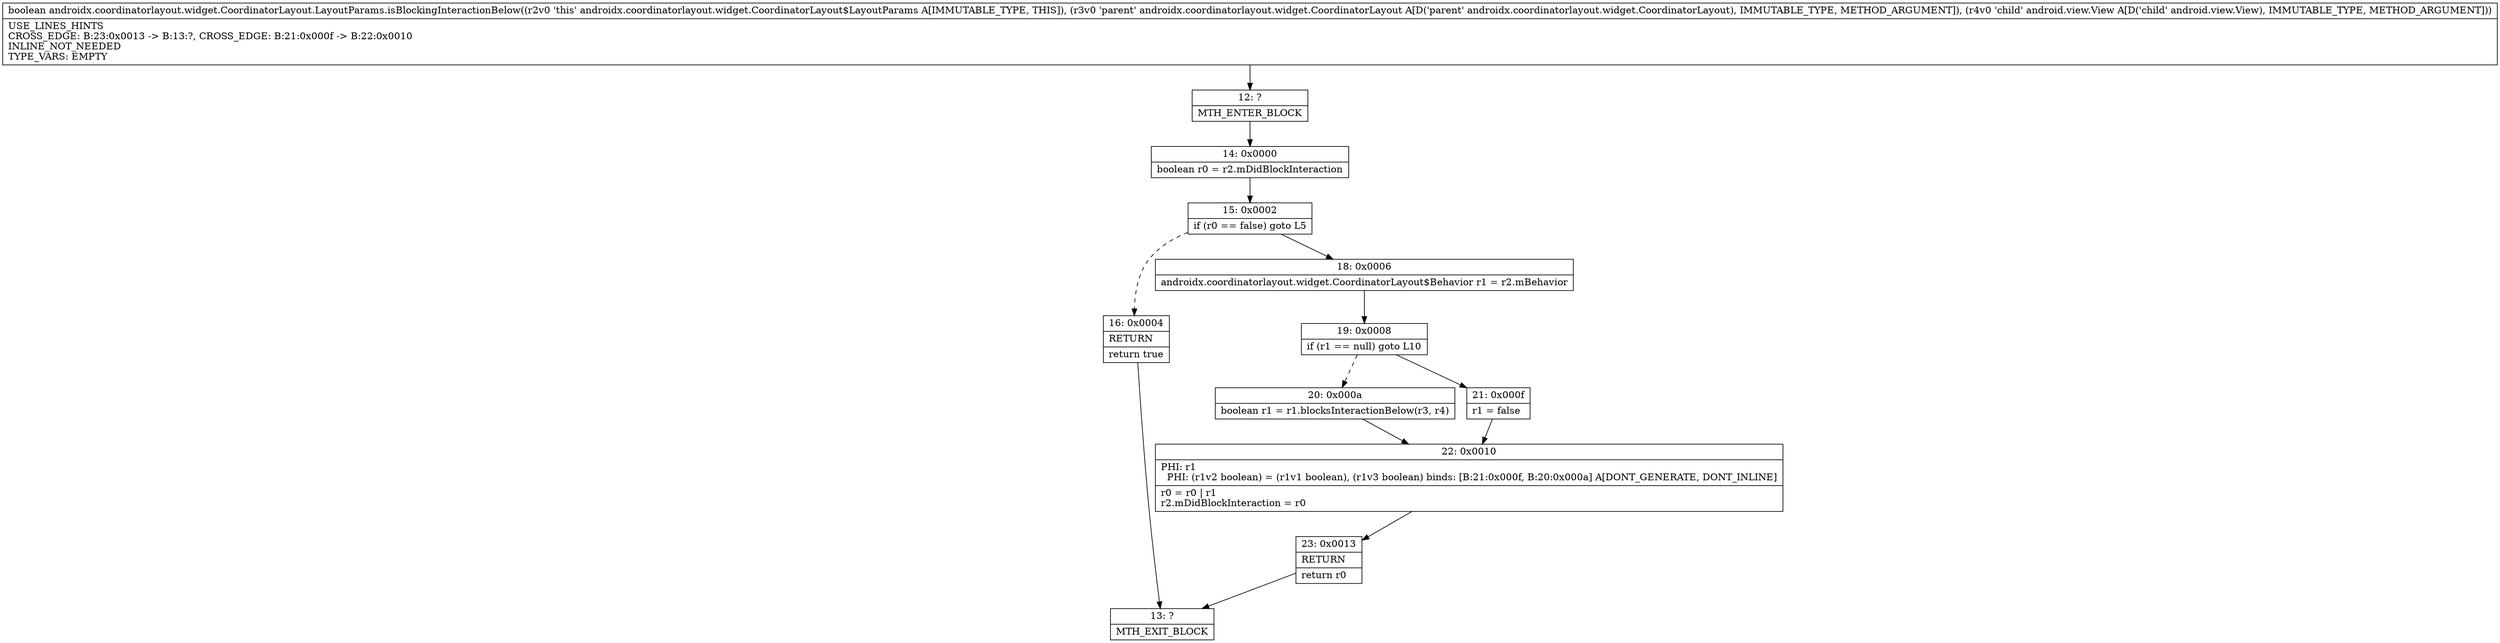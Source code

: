 digraph "CFG forandroidx.coordinatorlayout.widget.CoordinatorLayout.LayoutParams.isBlockingInteractionBelow(Landroidx\/coordinatorlayout\/widget\/CoordinatorLayout;Landroid\/view\/View;)Z" {
Node_12 [shape=record,label="{12\:\ ?|MTH_ENTER_BLOCK\l}"];
Node_14 [shape=record,label="{14\:\ 0x0000|boolean r0 = r2.mDidBlockInteraction\l}"];
Node_15 [shape=record,label="{15\:\ 0x0002|if (r0 == false) goto L5\l}"];
Node_16 [shape=record,label="{16\:\ 0x0004|RETURN\l|return true\l}"];
Node_13 [shape=record,label="{13\:\ ?|MTH_EXIT_BLOCK\l}"];
Node_18 [shape=record,label="{18\:\ 0x0006|androidx.coordinatorlayout.widget.CoordinatorLayout$Behavior r1 = r2.mBehavior\l}"];
Node_19 [shape=record,label="{19\:\ 0x0008|if (r1 == null) goto L10\l}"];
Node_20 [shape=record,label="{20\:\ 0x000a|boolean r1 = r1.blocksInteractionBelow(r3, r4)\l}"];
Node_22 [shape=record,label="{22\:\ 0x0010|PHI: r1 \l  PHI: (r1v2 boolean) = (r1v1 boolean), (r1v3 boolean) binds: [B:21:0x000f, B:20:0x000a] A[DONT_GENERATE, DONT_INLINE]\l|r0 = r0 \| r1\lr2.mDidBlockInteraction = r0\l}"];
Node_23 [shape=record,label="{23\:\ 0x0013|RETURN\l|return r0\l}"];
Node_21 [shape=record,label="{21\:\ 0x000f|r1 = false\l}"];
MethodNode[shape=record,label="{boolean androidx.coordinatorlayout.widget.CoordinatorLayout.LayoutParams.isBlockingInteractionBelow((r2v0 'this' androidx.coordinatorlayout.widget.CoordinatorLayout$LayoutParams A[IMMUTABLE_TYPE, THIS]), (r3v0 'parent' androidx.coordinatorlayout.widget.CoordinatorLayout A[D('parent' androidx.coordinatorlayout.widget.CoordinatorLayout), IMMUTABLE_TYPE, METHOD_ARGUMENT]), (r4v0 'child' android.view.View A[D('child' android.view.View), IMMUTABLE_TYPE, METHOD_ARGUMENT]))  | USE_LINES_HINTS\lCROSS_EDGE: B:23:0x0013 \-\> B:13:?, CROSS_EDGE: B:21:0x000f \-\> B:22:0x0010\lINLINE_NOT_NEEDED\lTYPE_VARS: EMPTY\l}"];
MethodNode -> Node_12;Node_12 -> Node_14;
Node_14 -> Node_15;
Node_15 -> Node_16[style=dashed];
Node_15 -> Node_18;
Node_16 -> Node_13;
Node_18 -> Node_19;
Node_19 -> Node_20[style=dashed];
Node_19 -> Node_21;
Node_20 -> Node_22;
Node_22 -> Node_23;
Node_23 -> Node_13;
Node_21 -> Node_22;
}

